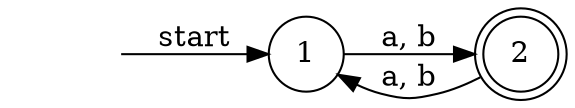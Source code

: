 digraph graph_2_2{
    rankdir=LR;

    "" [shape = none];
    2 [shape = doublecircle];
    node [shape = circle];

    "" -> 1 [label = "start"];  
    1 -> 2 [label = "a, b"];
    2 -> 1 [label = "a, b"];

}
